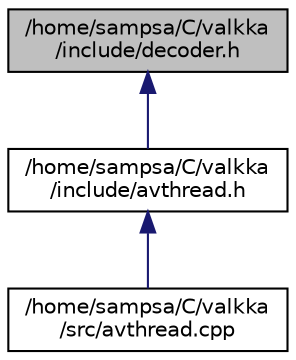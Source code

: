 digraph "/home/sampsa/C/valkka/include/decoder.h"
{
  edge [fontname="Helvetica",fontsize="10",labelfontname="Helvetica",labelfontsize="10"];
  node [fontname="Helvetica",fontsize="10",shape=record];
  Node58 [label="/home/sampsa/C/valkka\l/include/decoder.h",height=0.2,width=0.4,color="black", fillcolor="grey75", style="filled", fontcolor="black"];
  Node58 -> Node59 [dir="back",color="midnightblue",fontsize="10",style="solid",fontname="Helvetica"];
  Node59 [label="/home/sampsa/C/valkka\l/include/avthread.h",height=0.2,width=0.4,color="black", fillcolor="white", style="filled",URL="$avthread_8h.html",tooltip="FFmpeg decoding thread. "];
  Node59 -> Node60 [dir="back",color="midnightblue",fontsize="10",style="solid",fontname="Helvetica"];
  Node60 [label="/home/sampsa/C/valkka\l/src/avthread.cpp",height=0.2,width=0.4,color="black", fillcolor="white", style="filled",URL="$avthread_8cpp.html",tooltip="FFmpeg decoding thread. "];
}
